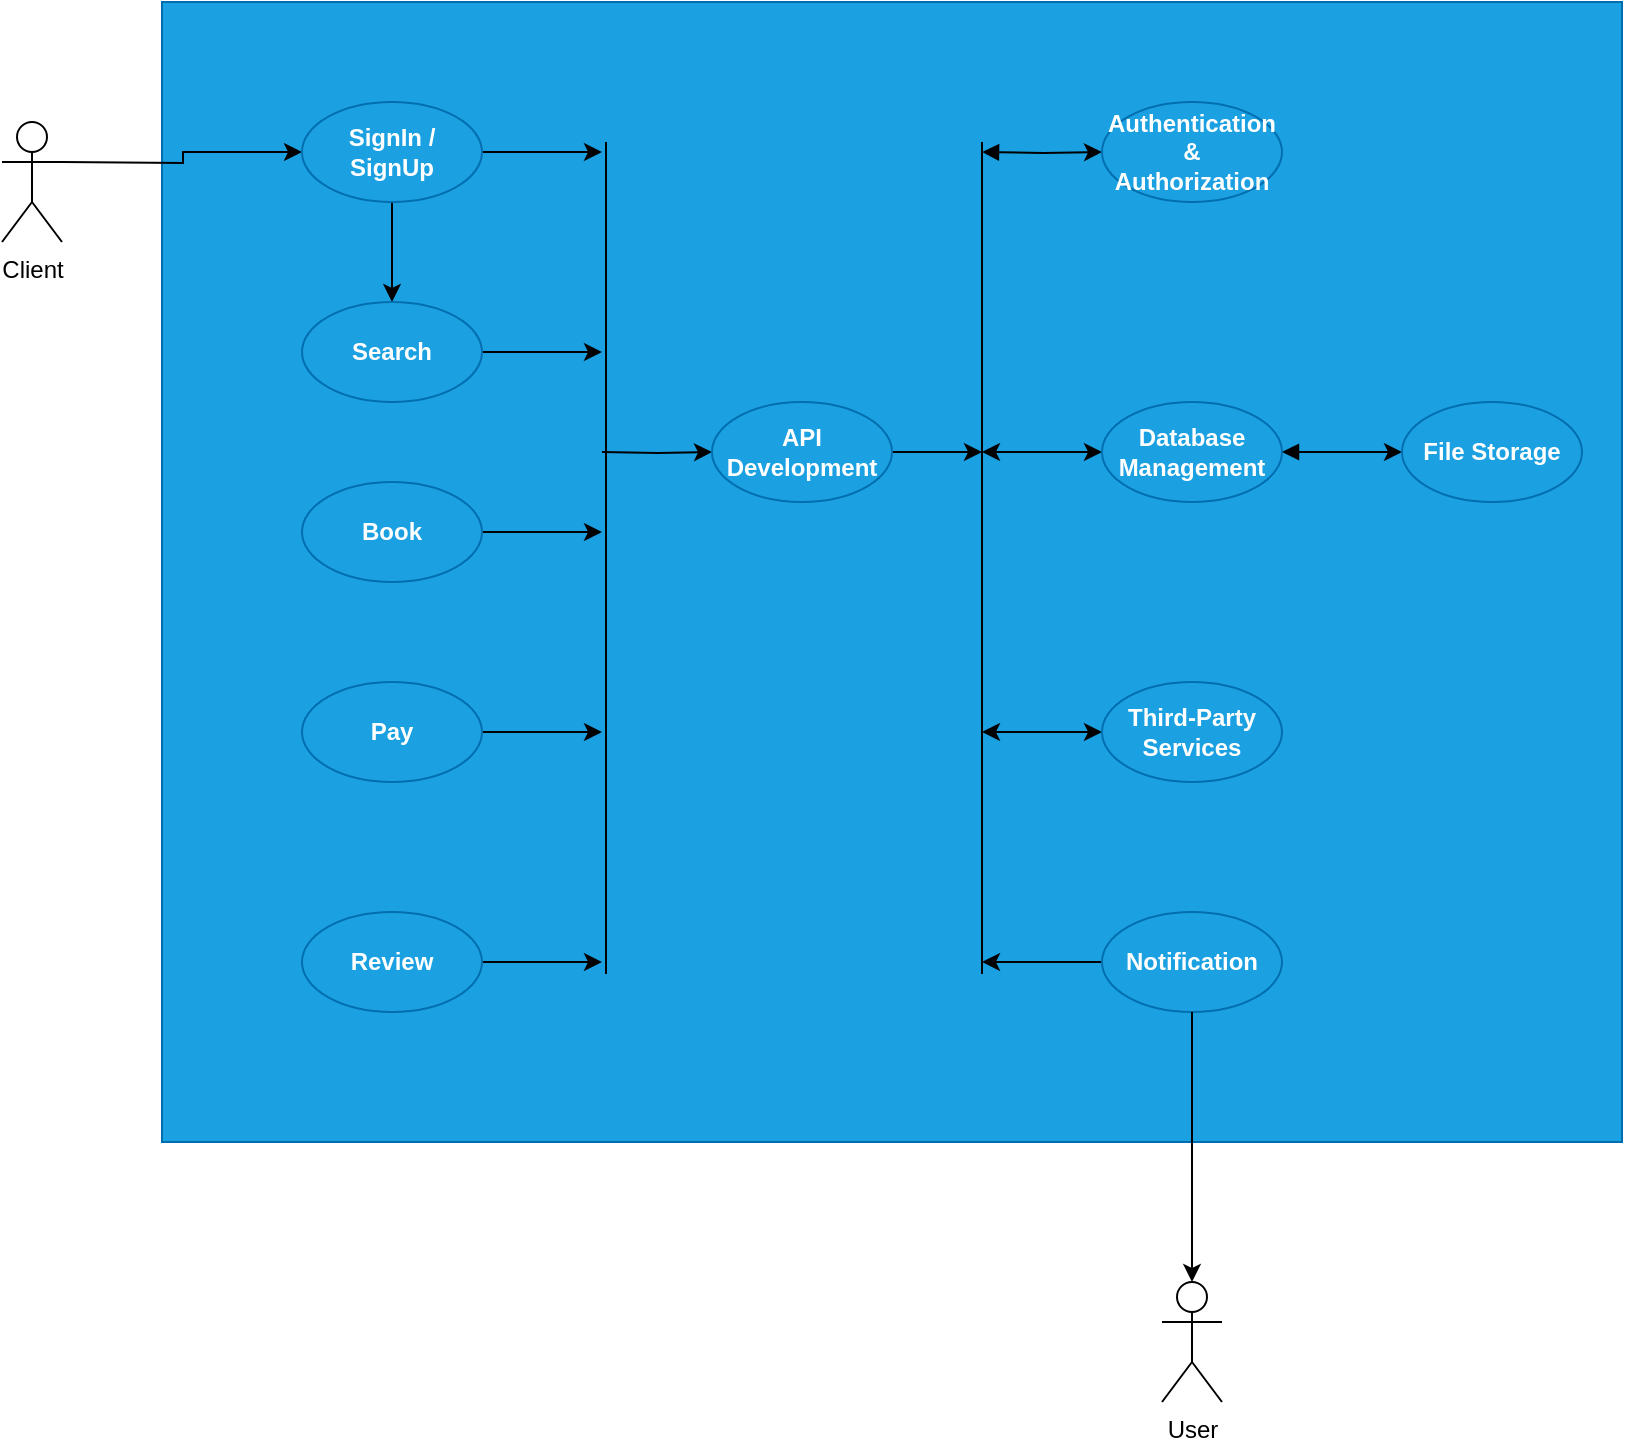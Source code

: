 <mxfile version="27.2.0">
  <diagram id="prtHgNgQTEPvFCAcTncT" name="Page-1">
    <mxGraphModel dx="872" dy="477" grid="1" gridSize="10" guides="1" tooltips="1" connect="1" arrows="1" fold="1" page="1" pageScale="1" pageWidth="827" pageHeight="1169" math="0" shadow="0">
      <root>
        <mxCell id="0" />
        <mxCell id="1" parent="0" />
        <mxCell id="KsuPeP8_L34iGkrEoVU8-6" value="" style="rounded=0;whiteSpace=wrap;html=1;fillColor=#1ba1e2;fontColor=#ffffff;strokeColor=#006EAF;" vertex="1" parent="1">
          <mxGeometry x="80" y="80" width="730" height="570" as="geometry" />
        </mxCell>
        <mxCell id="KsuPeP8_L34iGkrEoVU8-23" style="edgeStyle=orthogonalEdgeStyle;rounded=0;orthogonalLoop=1;jettySize=auto;html=1;exitX=1;exitY=0.333;exitDx=0;exitDy=0;exitPerimeter=0;entryX=0;entryY=0.5;entryDx=0;entryDy=0;" edge="1" parent="1" target="KsuPeP8_L34iGkrEoVU8-16">
          <mxGeometry relative="1" as="geometry">
            <mxPoint x="30" y="160" as="sourcePoint" />
          </mxGeometry>
        </mxCell>
        <mxCell id="KsuPeP8_L34iGkrEoVU8-39" style="edgeStyle=orthogonalEdgeStyle;rounded=0;orthogonalLoop=1;jettySize=auto;html=1;exitX=0;exitY=0.5;exitDx=0;exitDy=0;startArrow=classic;startFill=1;" edge="1" parent="1" source="KsuPeP8_L34iGkrEoVU8-8">
          <mxGeometry relative="1" as="geometry">
            <mxPoint x="490" y="305" as="targetPoint" />
          </mxGeometry>
        </mxCell>
        <mxCell id="KsuPeP8_L34iGkrEoVU8-42" style="edgeStyle=orthogonalEdgeStyle;rounded=0;orthogonalLoop=1;jettySize=auto;html=1;exitX=1;exitY=0.5;exitDx=0;exitDy=0;startArrow=block;startFill=1;" edge="1" parent="1" source="KsuPeP8_L34iGkrEoVU8-8" target="KsuPeP8_L34iGkrEoVU8-11">
          <mxGeometry relative="1" as="geometry" />
        </mxCell>
        <mxCell id="KsuPeP8_L34iGkrEoVU8-8" value="Database Management" style="ellipse;whiteSpace=wrap;html=1;fillColor=#1ba1e2;fontColor=#ffffff;strokeColor=light-dark(#006EAF,#000000);fontStyle=1" vertex="1" parent="1">
          <mxGeometry x="550" y="280" width="90" height="50" as="geometry" />
        </mxCell>
        <mxCell id="KsuPeP8_L34iGkrEoVU8-34" style="edgeStyle=orthogonalEdgeStyle;rounded=0;orthogonalLoop=1;jettySize=auto;html=1;exitX=0;exitY=0.5;exitDx=0;exitDy=0;entryX=0;entryY=0.5;entryDx=0;entryDy=0;" edge="1" parent="1" target="KsuPeP8_L34iGkrEoVU8-9">
          <mxGeometry relative="1" as="geometry">
            <mxPoint x="300" y="305" as="sourcePoint" />
          </mxGeometry>
        </mxCell>
        <mxCell id="KsuPeP8_L34iGkrEoVU8-37" style="edgeStyle=orthogonalEdgeStyle;rounded=0;orthogonalLoop=1;jettySize=auto;html=1;exitX=1;exitY=0.5;exitDx=0;exitDy=0;" edge="1" parent="1" source="KsuPeP8_L34iGkrEoVU8-9">
          <mxGeometry relative="1" as="geometry">
            <mxPoint x="490" y="305" as="targetPoint" />
          </mxGeometry>
        </mxCell>
        <mxCell id="KsuPeP8_L34iGkrEoVU8-9" value="API Development" style="ellipse;whiteSpace=wrap;html=1;fillColor=#1ba1e2;fontColor=#ffffff;strokeColor=light-dark(#006EAF,#000000);fontStyle=1" vertex="1" parent="1">
          <mxGeometry x="355" y="280" width="90" height="50" as="geometry" />
        </mxCell>
        <mxCell id="KsuPeP8_L34iGkrEoVU8-38" style="edgeStyle=orthogonalEdgeStyle;rounded=0;orthogonalLoop=1;jettySize=auto;html=1;exitX=0;exitY=0.5;exitDx=0;exitDy=0;entryX=0;entryY=0.5;entryDx=0;entryDy=0;startArrow=block;startFill=1;" edge="1" parent="1" target="KsuPeP8_L34iGkrEoVU8-10">
          <mxGeometry relative="1" as="geometry">
            <mxPoint x="490" y="155" as="sourcePoint" />
          </mxGeometry>
        </mxCell>
        <mxCell id="KsuPeP8_L34iGkrEoVU8-10" value="Authentication &amp;amp; Authorization" style="ellipse;whiteSpace=wrap;html=1;fillColor=#1ba1e2;fontColor=#ffffff;strokeColor=light-dark(#006EAF,#000000);fontStyle=1" vertex="1" parent="1">
          <mxGeometry x="550" y="130" width="90" height="50" as="geometry" />
        </mxCell>
        <mxCell id="KsuPeP8_L34iGkrEoVU8-11" value="File Storage" style="ellipse;whiteSpace=wrap;html=1;fillColor=#1ba1e2;fontColor=#ffffff;strokeColor=light-dark(#006EAF,#000000);fontStyle=1" vertex="1" parent="1">
          <mxGeometry x="700" y="280" width="90" height="50" as="geometry" />
        </mxCell>
        <mxCell id="KsuPeP8_L34iGkrEoVU8-40" style="edgeStyle=orthogonalEdgeStyle;rounded=0;orthogonalLoop=1;jettySize=auto;html=1;exitX=0;exitY=0.5;exitDx=0;exitDy=0;startArrow=classic;startFill=1;" edge="1" parent="1" source="KsuPeP8_L34iGkrEoVU8-12">
          <mxGeometry relative="1" as="geometry">
            <mxPoint x="490" y="445" as="targetPoint" />
          </mxGeometry>
        </mxCell>
        <mxCell id="KsuPeP8_L34iGkrEoVU8-12" value="Third-Party Services" style="ellipse;whiteSpace=wrap;html=1;fillColor=#1ba1e2;fontColor=#ffffff;strokeColor=light-dark(#006EAF,#000000);fontStyle=1" vertex="1" parent="1">
          <mxGeometry x="550" y="420" width="90" height="50" as="geometry" />
        </mxCell>
        <mxCell id="KsuPeP8_L34iGkrEoVU8-41" style="edgeStyle=orthogonalEdgeStyle;rounded=0;orthogonalLoop=1;jettySize=auto;html=1;exitX=0;exitY=0.5;exitDx=0;exitDy=0;" edge="1" parent="1" source="KsuPeP8_L34iGkrEoVU8-13">
          <mxGeometry relative="1" as="geometry">
            <mxPoint x="490" y="560" as="targetPoint" />
          </mxGeometry>
        </mxCell>
        <mxCell id="KsuPeP8_L34iGkrEoVU8-13" value="Notification" style="ellipse;whiteSpace=wrap;html=1;fillColor=#1ba1e2;fontColor=#ffffff;strokeColor=light-dark(#006EAF,#000000);fontStyle=1" vertex="1" parent="1">
          <mxGeometry x="550" y="535" width="90" height="50" as="geometry" />
        </mxCell>
        <mxCell id="KsuPeP8_L34iGkrEoVU8-24" style="edgeStyle=orthogonalEdgeStyle;rounded=0;orthogonalLoop=1;jettySize=auto;html=1;exitX=0.5;exitY=1;exitDx=0;exitDy=0;entryX=0.5;entryY=0;entryDx=0;entryDy=0;" edge="1" parent="1" source="KsuPeP8_L34iGkrEoVU8-16" target="KsuPeP8_L34iGkrEoVU8-17">
          <mxGeometry relative="1" as="geometry" />
        </mxCell>
        <mxCell id="KsuPeP8_L34iGkrEoVU8-35" style="edgeStyle=orthogonalEdgeStyle;rounded=0;orthogonalLoop=1;jettySize=auto;html=1;exitX=1;exitY=0.5;exitDx=0;exitDy=0;" edge="1" parent="1" source="KsuPeP8_L34iGkrEoVU8-16">
          <mxGeometry relative="1" as="geometry">
            <mxPoint x="300" y="155" as="targetPoint" />
          </mxGeometry>
        </mxCell>
        <mxCell id="KsuPeP8_L34iGkrEoVU8-16" value="SignIn / SignUp" style="ellipse;whiteSpace=wrap;html=1;fillColor=#1ba1e2;fontColor=#ffffff;strokeColor=light-dark(#006EAF,#000000);fontStyle=1" vertex="1" parent="1">
          <mxGeometry x="150" y="130" width="90" height="50" as="geometry" />
        </mxCell>
        <mxCell id="KsuPeP8_L34iGkrEoVU8-33" style="edgeStyle=orthogonalEdgeStyle;rounded=0;orthogonalLoop=1;jettySize=auto;html=1;exitX=1;exitY=0.5;exitDx=0;exitDy=0;" edge="1" parent="1" source="KsuPeP8_L34iGkrEoVU8-17">
          <mxGeometry relative="1" as="geometry">
            <mxPoint x="300" y="255" as="targetPoint" />
          </mxGeometry>
        </mxCell>
        <mxCell id="KsuPeP8_L34iGkrEoVU8-17" value="Search" style="ellipse;whiteSpace=wrap;html=1;fillColor=#1ba1e2;fontColor=#ffffff;strokeColor=light-dark(#006EAF,#000000);fontStyle=1" vertex="1" parent="1">
          <mxGeometry x="150" y="230" width="90" height="50" as="geometry" />
        </mxCell>
        <mxCell id="KsuPeP8_L34iGkrEoVU8-32" style="edgeStyle=orthogonalEdgeStyle;rounded=0;orthogonalLoop=1;jettySize=auto;html=1;exitX=1;exitY=0.5;exitDx=0;exitDy=0;" edge="1" parent="1" source="KsuPeP8_L34iGkrEoVU8-18">
          <mxGeometry relative="1" as="geometry">
            <mxPoint x="300" y="345" as="targetPoint" />
          </mxGeometry>
        </mxCell>
        <mxCell id="KsuPeP8_L34iGkrEoVU8-18" value="Book" style="ellipse;whiteSpace=wrap;html=1;fillColor=#1ba1e2;fontColor=#ffffff;strokeColor=light-dark(#006EAF,#000000);fontStyle=1" vertex="1" parent="1">
          <mxGeometry x="150" y="320" width="90" height="50" as="geometry" />
        </mxCell>
        <mxCell id="KsuPeP8_L34iGkrEoVU8-31" style="edgeStyle=orthogonalEdgeStyle;rounded=0;orthogonalLoop=1;jettySize=auto;html=1;exitX=1;exitY=0.5;exitDx=0;exitDy=0;" edge="1" parent="1" source="KsuPeP8_L34iGkrEoVU8-19">
          <mxGeometry relative="1" as="geometry">
            <mxPoint x="300" y="445" as="targetPoint" />
          </mxGeometry>
        </mxCell>
        <mxCell id="KsuPeP8_L34iGkrEoVU8-19" value="Pay" style="ellipse;whiteSpace=wrap;html=1;fillColor=#1ba1e2;fontColor=#ffffff;strokeColor=light-dark(#006EAF,#000000);fontStyle=1" vertex="1" parent="1">
          <mxGeometry x="150" y="420" width="90" height="50" as="geometry" />
        </mxCell>
        <mxCell id="KsuPeP8_L34iGkrEoVU8-30" style="edgeStyle=orthogonalEdgeStyle;rounded=0;orthogonalLoop=1;jettySize=auto;html=1;exitX=1;exitY=0.5;exitDx=0;exitDy=0;" edge="1" parent="1" source="KsuPeP8_L34iGkrEoVU8-20">
          <mxGeometry relative="1" as="geometry">
            <mxPoint x="300" y="560" as="targetPoint" />
          </mxGeometry>
        </mxCell>
        <mxCell id="KsuPeP8_L34iGkrEoVU8-20" value="Review" style="ellipse;whiteSpace=wrap;html=1;fillColor=#1ba1e2;fontColor=#ffffff;strokeColor=light-dark(#006EAF,#000000);fontStyle=1" vertex="1" parent="1">
          <mxGeometry x="150" y="535" width="90" height="50" as="geometry" />
        </mxCell>
        <mxCell id="KsuPeP8_L34iGkrEoVU8-29" value="" style="endArrow=none;html=1;rounded=0;movable=1;resizable=1;rotatable=1;deletable=1;editable=1;locked=0;connectable=1;" edge="1" parent="1">
          <mxGeometry width="50" height="50" relative="1" as="geometry">
            <mxPoint x="302" y="566" as="sourcePoint" />
            <mxPoint x="302" y="149.998" as="targetPoint" />
          </mxGeometry>
        </mxCell>
        <mxCell id="KsuPeP8_L34iGkrEoVU8-36" value="" style="endArrow=none;html=1;rounded=0;movable=1;resizable=1;rotatable=1;deletable=1;editable=1;locked=0;connectable=1;" edge="1" parent="1">
          <mxGeometry width="50" height="50" relative="1" as="geometry">
            <mxPoint x="490" y="566.002" as="sourcePoint" />
            <mxPoint x="490" y="150" as="targetPoint" />
          </mxGeometry>
        </mxCell>
        <mxCell id="KsuPeP8_L34iGkrEoVU8-44" style="edgeStyle=orthogonalEdgeStyle;rounded=0;orthogonalLoop=1;jettySize=auto;html=1;exitX=0.5;exitY=1;exitDx=0;exitDy=0;entryX=0.5;entryY=0;entryDx=0;entryDy=0;entryPerimeter=0;" edge="1" parent="1" source="KsuPeP8_L34iGkrEoVU8-13" target="KsuPeP8_L34iGkrEoVU8-43">
          <mxGeometry relative="1" as="geometry" />
        </mxCell>
        <mxCell id="KsuPeP8_L34iGkrEoVU8-43" value="User" style="shape=umlActor;verticalLabelPosition=bottom;verticalAlign=top;html=1;outlineConnect=0;" vertex="1" parent="1">
          <mxGeometry x="580" y="720" width="30" height="60" as="geometry" />
        </mxCell>
        <mxCell id="KsuPeP8_L34iGkrEoVU8-45" value="Client" style="shape=umlActor;verticalLabelPosition=bottom;verticalAlign=top;html=1;outlineConnect=0;" vertex="1" parent="1">
          <mxGeometry y="140" width="30" height="60" as="geometry" />
        </mxCell>
      </root>
    </mxGraphModel>
  </diagram>
</mxfile>
